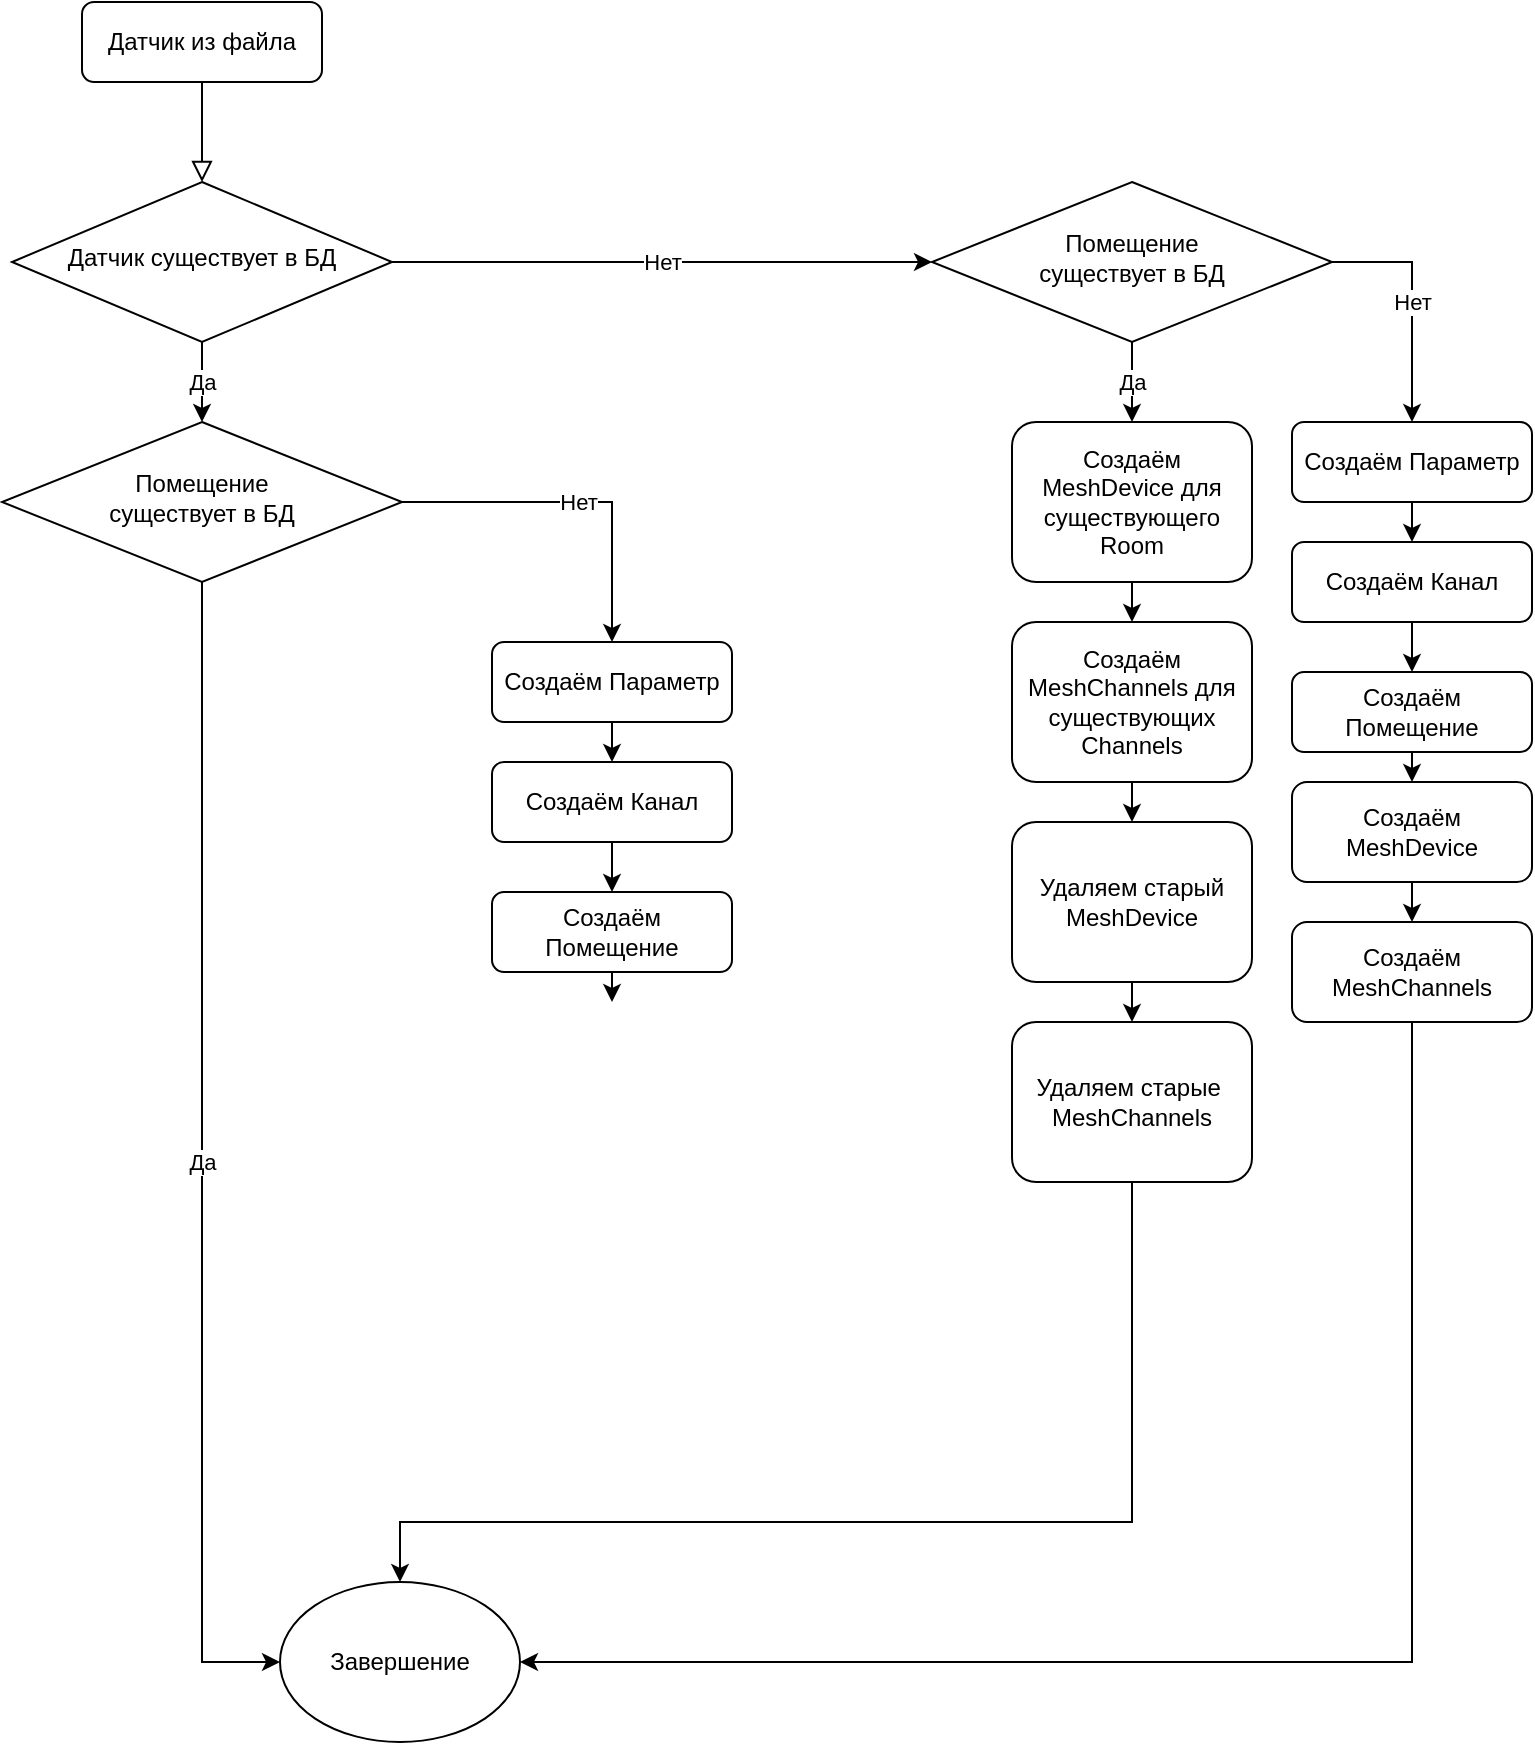 <mxfile version="20.0.4" type="github">
  <diagram id="C5RBs43oDa-KdzZeNtuy" name="Page-1">
    <mxGraphModel dx="1422" dy="794" grid="1" gridSize="10" guides="1" tooltips="1" connect="1" arrows="1" fold="1" page="1" pageScale="1" pageWidth="827" pageHeight="1169" math="0" shadow="0">
      <root>
        <mxCell id="WIyWlLk6GJQsqaUBKTNV-0" />
        <mxCell id="WIyWlLk6GJQsqaUBKTNV-1" parent="WIyWlLk6GJQsqaUBKTNV-0" />
        <mxCell id="WIyWlLk6GJQsqaUBKTNV-2" value="" style="rounded=0;html=1;jettySize=auto;orthogonalLoop=1;fontSize=11;endArrow=block;endFill=0;endSize=8;strokeWidth=1;shadow=0;labelBackgroundColor=none;edgeStyle=orthogonalEdgeStyle;" parent="WIyWlLk6GJQsqaUBKTNV-1" source="WIyWlLk6GJQsqaUBKTNV-3" target="WIyWlLk6GJQsqaUBKTNV-6" edge="1">
          <mxGeometry relative="1" as="geometry" />
        </mxCell>
        <mxCell id="WIyWlLk6GJQsqaUBKTNV-3" value="Датчик из файла" style="rounded=1;whiteSpace=wrap;html=1;fontSize=12;glass=0;strokeWidth=1;shadow=0;" parent="WIyWlLk6GJQsqaUBKTNV-1" vertex="1">
          <mxGeometry x="195" y="190" width="120" height="40" as="geometry" />
        </mxCell>
        <mxCell id="cj7EAJSxcqA0SrIJR4qw-23" value="Да" style="edgeStyle=orthogonalEdgeStyle;rounded=0;orthogonalLoop=1;jettySize=auto;html=1;exitX=0.5;exitY=1;exitDx=0;exitDy=0;entryX=0.5;entryY=0;entryDx=0;entryDy=0;" edge="1" parent="WIyWlLk6GJQsqaUBKTNV-1" source="WIyWlLk6GJQsqaUBKTNV-6" target="cj7EAJSxcqA0SrIJR4qw-22">
          <mxGeometry relative="1" as="geometry" />
        </mxCell>
        <mxCell id="cj7EAJSxcqA0SrIJR4qw-24" value="Нет" style="edgeStyle=orthogonalEdgeStyle;rounded=0;orthogonalLoop=1;jettySize=auto;html=1;exitX=1;exitY=0.5;exitDx=0;exitDy=0;entryX=0;entryY=0.5;entryDx=0;entryDy=0;" edge="1" parent="WIyWlLk6GJQsqaUBKTNV-1" source="WIyWlLk6GJQsqaUBKTNV-6" target="cj7EAJSxcqA0SrIJR4qw-0">
          <mxGeometry relative="1" as="geometry" />
        </mxCell>
        <mxCell id="WIyWlLk6GJQsqaUBKTNV-6" value="Датчик существует в БД" style="rhombus;whiteSpace=wrap;html=1;shadow=0;fontFamily=Helvetica;fontSize=12;align=center;strokeWidth=1;spacing=6;spacingTop=-4;" parent="WIyWlLk6GJQsqaUBKTNV-1" vertex="1">
          <mxGeometry x="160" y="280" width="190" height="80" as="geometry" />
        </mxCell>
        <mxCell id="cj7EAJSxcqA0SrIJR4qw-3" value="Да" style="edgeStyle=orthogonalEdgeStyle;rounded=0;orthogonalLoop=1;jettySize=auto;html=1;exitX=0.5;exitY=1;exitDx=0;exitDy=0;entryX=0.5;entryY=0;entryDx=0;entryDy=0;" edge="1" parent="WIyWlLk6GJQsqaUBKTNV-1" source="cj7EAJSxcqA0SrIJR4qw-0" target="cj7EAJSxcqA0SrIJR4qw-16">
          <mxGeometry relative="1" as="geometry">
            <mxPoint x="740" y="390" as="targetPoint" />
          </mxGeometry>
        </mxCell>
        <mxCell id="cj7EAJSxcqA0SrIJR4qw-5" value="Нет" style="edgeStyle=orthogonalEdgeStyle;rounded=0;orthogonalLoop=1;jettySize=auto;html=1;exitX=1;exitY=0.5;exitDx=0;exitDy=0;entryX=0.5;entryY=0;entryDx=0;entryDy=0;" edge="1" parent="WIyWlLk6GJQsqaUBKTNV-1" source="cj7EAJSxcqA0SrIJR4qw-0" target="cj7EAJSxcqA0SrIJR4qw-6">
          <mxGeometry relative="1" as="geometry">
            <mxPoint x="860" y="400" as="targetPoint" />
          </mxGeometry>
        </mxCell>
        <mxCell id="cj7EAJSxcqA0SrIJR4qw-0" value="Помещение &lt;br&gt;существует в БД" style="rhombus;whiteSpace=wrap;html=1;shadow=0;fontFamily=Helvetica;fontSize=12;align=center;strokeWidth=1;spacing=6;spacingTop=-4;" vertex="1" parent="WIyWlLk6GJQsqaUBKTNV-1">
          <mxGeometry x="620" y="280" width="200" height="80" as="geometry" />
        </mxCell>
        <mxCell id="cj7EAJSxcqA0SrIJR4qw-10" style="edgeStyle=orthogonalEdgeStyle;rounded=0;orthogonalLoop=1;jettySize=auto;html=1;exitX=0.5;exitY=1;exitDx=0;exitDy=0;entryX=0.5;entryY=0;entryDx=0;entryDy=0;" edge="1" parent="WIyWlLk6GJQsqaUBKTNV-1" source="cj7EAJSxcqA0SrIJR4qw-6" target="cj7EAJSxcqA0SrIJR4qw-7">
          <mxGeometry relative="1" as="geometry" />
        </mxCell>
        <mxCell id="cj7EAJSxcqA0SrIJR4qw-6" value="Создаём Параметр" style="rounded=1;whiteSpace=wrap;html=1;fontSize=12;glass=0;strokeWidth=1;shadow=0;" vertex="1" parent="WIyWlLk6GJQsqaUBKTNV-1">
          <mxGeometry x="800" y="400" width="120" height="40" as="geometry" />
        </mxCell>
        <mxCell id="cj7EAJSxcqA0SrIJR4qw-11" style="edgeStyle=orthogonalEdgeStyle;rounded=0;orthogonalLoop=1;jettySize=auto;html=1;exitX=0.5;exitY=1;exitDx=0;exitDy=0;entryX=0.5;entryY=0;entryDx=0;entryDy=0;" edge="1" parent="WIyWlLk6GJQsqaUBKTNV-1" source="cj7EAJSxcqA0SrIJR4qw-7" target="cj7EAJSxcqA0SrIJR4qw-8">
          <mxGeometry relative="1" as="geometry" />
        </mxCell>
        <mxCell id="cj7EAJSxcqA0SrIJR4qw-7" value="Создаём Канал" style="rounded=1;whiteSpace=wrap;html=1;fontSize=12;glass=0;strokeWidth=1;shadow=0;" vertex="1" parent="WIyWlLk6GJQsqaUBKTNV-1">
          <mxGeometry x="800" y="460" width="120" height="40" as="geometry" />
        </mxCell>
        <mxCell id="cj7EAJSxcqA0SrIJR4qw-27" style="edgeStyle=orthogonalEdgeStyle;rounded=0;orthogonalLoop=1;jettySize=auto;html=1;exitX=0.5;exitY=1;exitDx=0;exitDy=0;entryX=0.5;entryY=0;entryDx=0;entryDy=0;" edge="1" parent="WIyWlLk6GJQsqaUBKTNV-1" source="cj7EAJSxcqA0SrIJR4qw-8" target="cj7EAJSxcqA0SrIJR4qw-25">
          <mxGeometry relative="1" as="geometry" />
        </mxCell>
        <mxCell id="cj7EAJSxcqA0SrIJR4qw-8" value="Создаём Помещение" style="rounded=1;whiteSpace=wrap;html=1;fontSize=12;glass=0;strokeWidth=1;shadow=0;" vertex="1" parent="WIyWlLk6GJQsqaUBKTNV-1">
          <mxGeometry x="800" y="525" width="120" height="40" as="geometry" />
        </mxCell>
        <mxCell id="cj7EAJSxcqA0SrIJR4qw-20" style="edgeStyle=orthogonalEdgeStyle;rounded=0;orthogonalLoop=1;jettySize=auto;html=1;exitX=0.5;exitY=1;exitDx=0;exitDy=0;entryX=0.5;entryY=0;entryDx=0;entryDy=0;" edge="1" parent="WIyWlLk6GJQsqaUBKTNV-1" source="cj7EAJSxcqA0SrIJR4qw-12" target="cj7EAJSxcqA0SrIJR4qw-15">
          <mxGeometry relative="1" as="geometry" />
        </mxCell>
        <mxCell id="cj7EAJSxcqA0SrIJR4qw-12" value="Создаём MeshChannels для существующих Channels" style="rounded=1;whiteSpace=wrap;html=1;fontSize=12;glass=0;strokeWidth=1;shadow=0;" vertex="1" parent="WIyWlLk6GJQsqaUBKTNV-1">
          <mxGeometry x="660" y="500" width="120" height="80" as="geometry" />
        </mxCell>
        <mxCell id="cj7EAJSxcqA0SrIJR4qw-21" style="edgeStyle=orthogonalEdgeStyle;rounded=0;orthogonalLoop=1;jettySize=auto;html=1;exitX=0.5;exitY=1;exitDx=0;exitDy=0;entryX=0.5;entryY=0;entryDx=0;entryDy=0;" edge="1" parent="WIyWlLk6GJQsqaUBKTNV-1" source="cj7EAJSxcqA0SrIJR4qw-15" target="cj7EAJSxcqA0SrIJR4qw-18">
          <mxGeometry relative="1" as="geometry" />
        </mxCell>
        <mxCell id="cj7EAJSxcqA0SrIJR4qw-15" value="Удаляем старый MeshDevice" style="rounded=1;whiteSpace=wrap;html=1;fontSize=12;glass=0;strokeWidth=1;shadow=0;" vertex="1" parent="WIyWlLk6GJQsqaUBKTNV-1">
          <mxGeometry x="660" y="600" width="120" height="80" as="geometry" />
        </mxCell>
        <mxCell id="cj7EAJSxcqA0SrIJR4qw-19" style="edgeStyle=orthogonalEdgeStyle;rounded=0;orthogonalLoop=1;jettySize=auto;html=1;exitX=0.5;exitY=1;exitDx=0;exitDy=0;entryX=0.5;entryY=0;entryDx=0;entryDy=0;" edge="1" parent="WIyWlLk6GJQsqaUBKTNV-1" source="cj7EAJSxcqA0SrIJR4qw-16" target="cj7EAJSxcqA0SrIJR4qw-12">
          <mxGeometry relative="1" as="geometry" />
        </mxCell>
        <mxCell id="cj7EAJSxcqA0SrIJR4qw-16" value="Создаём MeshDevice для существующего Room" style="rounded=1;whiteSpace=wrap;html=1;fontSize=12;glass=0;strokeWidth=1;shadow=0;" vertex="1" parent="WIyWlLk6GJQsqaUBKTNV-1">
          <mxGeometry x="660" y="400" width="120" height="80" as="geometry" />
        </mxCell>
        <mxCell id="cj7EAJSxcqA0SrIJR4qw-30" style="edgeStyle=orthogonalEdgeStyle;rounded=0;orthogonalLoop=1;jettySize=auto;html=1;entryX=0.5;entryY=0;entryDx=0;entryDy=0;" edge="1" parent="WIyWlLk6GJQsqaUBKTNV-1" source="cj7EAJSxcqA0SrIJR4qw-18" target="cj7EAJSxcqA0SrIJR4qw-29">
          <mxGeometry relative="1" as="geometry">
            <Array as="points">
              <mxPoint x="720" y="950" />
              <mxPoint x="354" y="950" />
            </Array>
          </mxGeometry>
        </mxCell>
        <mxCell id="cj7EAJSxcqA0SrIJR4qw-18" value="Удаляем старые&amp;nbsp; MeshChannels" style="rounded=1;whiteSpace=wrap;html=1;fontSize=12;glass=0;strokeWidth=1;shadow=0;" vertex="1" parent="WIyWlLk6GJQsqaUBKTNV-1">
          <mxGeometry x="660" y="700" width="120" height="80" as="geometry" />
        </mxCell>
        <mxCell id="cj7EAJSxcqA0SrIJR4qw-32" value="Да" style="edgeStyle=orthogonalEdgeStyle;rounded=0;orthogonalLoop=1;jettySize=auto;html=1;exitX=0.5;exitY=1;exitDx=0;exitDy=0;entryX=0;entryY=0.5;entryDx=0;entryDy=0;" edge="1" parent="WIyWlLk6GJQsqaUBKTNV-1" source="cj7EAJSxcqA0SrIJR4qw-22" target="cj7EAJSxcqA0SrIJR4qw-29">
          <mxGeometry relative="1" as="geometry" />
        </mxCell>
        <mxCell id="cj7EAJSxcqA0SrIJR4qw-34" value="Нет" style="edgeStyle=orthogonalEdgeStyle;rounded=0;orthogonalLoop=1;jettySize=auto;html=1;exitX=1;exitY=0.5;exitDx=0;exitDy=0;entryX=0.5;entryY=0;entryDx=0;entryDy=0;" edge="1" parent="WIyWlLk6GJQsqaUBKTNV-1" source="cj7EAJSxcqA0SrIJR4qw-22" target="cj7EAJSxcqA0SrIJR4qw-36">
          <mxGeometry relative="1" as="geometry">
            <mxPoint x="460" y="505" as="targetPoint" />
          </mxGeometry>
        </mxCell>
        <mxCell id="cj7EAJSxcqA0SrIJR4qw-22" value="Помещение &lt;br&gt;существует в БД" style="rhombus;whiteSpace=wrap;html=1;shadow=0;fontFamily=Helvetica;fontSize=12;align=center;strokeWidth=1;spacing=6;spacingTop=-4;" vertex="1" parent="WIyWlLk6GJQsqaUBKTNV-1">
          <mxGeometry x="155" y="400" width="200" height="80" as="geometry" />
        </mxCell>
        <mxCell id="cj7EAJSxcqA0SrIJR4qw-28" style="edgeStyle=orthogonalEdgeStyle;rounded=0;orthogonalLoop=1;jettySize=auto;html=1;exitX=0.5;exitY=1;exitDx=0;exitDy=0;entryX=0.5;entryY=0;entryDx=0;entryDy=0;" edge="1" parent="WIyWlLk6GJQsqaUBKTNV-1" source="cj7EAJSxcqA0SrIJR4qw-25" target="cj7EAJSxcqA0SrIJR4qw-26">
          <mxGeometry relative="1" as="geometry" />
        </mxCell>
        <mxCell id="cj7EAJSxcqA0SrIJR4qw-25" value="Создаём MeshDevice" style="rounded=1;whiteSpace=wrap;html=1;fontSize=12;glass=0;strokeWidth=1;shadow=0;" vertex="1" parent="WIyWlLk6GJQsqaUBKTNV-1">
          <mxGeometry x="800" y="580" width="120" height="50" as="geometry" />
        </mxCell>
        <mxCell id="cj7EAJSxcqA0SrIJR4qw-31" style="edgeStyle=orthogonalEdgeStyle;rounded=0;orthogonalLoop=1;jettySize=auto;html=1;entryX=1;entryY=0.5;entryDx=0;entryDy=0;" edge="1" parent="WIyWlLk6GJQsqaUBKTNV-1" source="cj7EAJSxcqA0SrIJR4qw-26" target="cj7EAJSxcqA0SrIJR4qw-29">
          <mxGeometry relative="1" as="geometry">
            <Array as="points">
              <mxPoint x="860" y="1020" />
            </Array>
          </mxGeometry>
        </mxCell>
        <mxCell id="cj7EAJSxcqA0SrIJR4qw-26" value="Создаём MeshChannels" style="rounded=1;whiteSpace=wrap;html=1;fontSize=12;glass=0;strokeWidth=1;shadow=0;" vertex="1" parent="WIyWlLk6GJQsqaUBKTNV-1">
          <mxGeometry x="800" y="650" width="120" height="50" as="geometry" />
        </mxCell>
        <mxCell id="cj7EAJSxcqA0SrIJR4qw-29" value="Завершение" style="ellipse;whiteSpace=wrap;html=1;" vertex="1" parent="WIyWlLk6GJQsqaUBKTNV-1">
          <mxGeometry x="294" y="980" width="120" height="80" as="geometry" />
        </mxCell>
        <mxCell id="cj7EAJSxcqA0SrIJR4qw-35" style="edgeStyle=orthogonalEdgeStyle;rounded=0;orthogonalLoop=1;jettySize=auto;html=1;exitX=0.5;exitY=1;exitDx=0;exitDy=0;entryX=0.5;entryY=0;entryDx=0;entryDy=0;" edge="1" parent="WIyWlLk6GJQsqaUBKTNV-1" source="cj7EAJSxcqA0SrIJR4qw-36" target="cj7EAJSxcqA0SrIJR4qw-38">
          <mxGeometry relative="1" as="geometry" />
        </mxCell>
        <mxCell id="cj7EAJSxcqA0SrIJR4qw-36" value="Создаём Параметр" style="rounded=1;whiteSpace=wrap;html=1;fontSize=12;glass=0;strokeWidth=1;shadow=0;" vertex="1" parent="WIyWlLk6GJQsqaUBKTNV-1">
          <mxGeometry x="400" y="510" width="120" height="40" as="geometry" />
        </mxCell>
        <mxCell id="cj7EAJSxcqA0SrIJR4qw-37" style="edgeStyle=orthogonalEdgeStyle;rounded=0;orthogonalLoop=1;jettySize=auto;html=1;exitX=0.5;exitY=1;exitDx=0;exitDy=0;entryX=0.5;entryY=0;entryDx=0;entryDy=0;" edge="1" parent="WIyWlLk6GJQsqaUBKTNV-1" source="cj7EAJSxcqA0SrIJR4qw-38" target="cj7EAJSxcqA0SrIJR4qw-40">
          <mxGeometry relative="1" as="geometry" />
        </mxCell>
        <mxCell id="cj7EAJSxcqA0SrIJR4qw-38" value="Создаём Канал" style="rounded=1;whiteSpace=wrap;html=1;fontSize=12;glass=0;strokeWidth=1;shadow=0;" vertex="1" parent="WIyWlLk6GJQsqaUBKTNV-1">
          <mxGeometry x="400" y="570" width="120" height="40" as="geometry" />
        </mxCell>
        <mxCell id="cj7EAJSxcqA0SrIJR4qw-39" style="edgeStyle=orthogonalEdgeStyle;rounded=0;orthogonalLoop=1;jettySize=auto;html=1;exitX=0.5;exitY=1;exitDx=0;exitDy=0;entryX=0.5;entryY=0;entryDx=0;entryDy=0;" edge="1" parent="WIyWlLk6GJQsqaUBKTNV-1" source="cj7EAJSxcqA0SrIJR4qw-40">
          <mxGeometry relative="1" as="geometry">
            <mxPoint x="460" y="690" as="targetPoint" />
          </mxGeometry>
        </mxCell>
        <mxCell id="cj7EAJSxcqA0SrIJR4qw-40" value="Создаём Помещение" style="rounded=1;whiteSpace=wrap;html=1;fontSize=12;glass=0;strokeWidth=1;shadow=0;" vertex="1" parent="WIyWlLk6GJQsqaUBKTNV-1">
          <mxGeometry x="400" y="635" width="120" height="40" as="geometry" />
        </mxCell>
      </root>
    </mxGraphModel>
  </diagram>
</mxfile>
